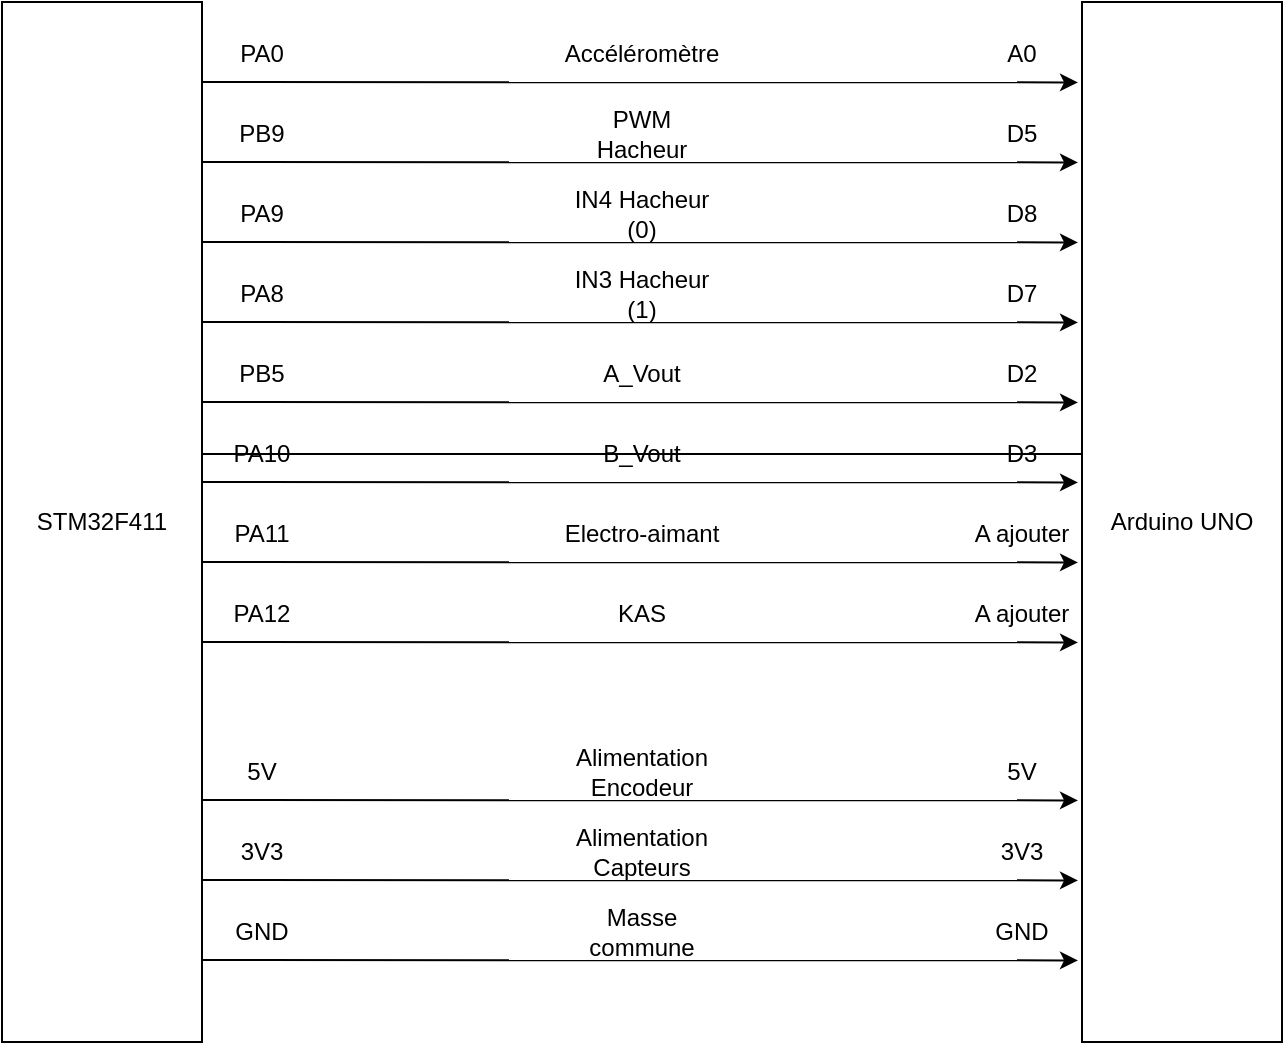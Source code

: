 <mxfile version="15.9.1" type="google"><diagram id="yx6WZ1Qkf9yGwKnbPHjt" name="Page-1"><mxGraphModel dx="1038" dy="547" grid="1" gridSize="10" guides="1" tooltips="1" connect="1" arrows="1" fold="1" page="1" pageScale="1" pageWidth="827" pageHeight="1169" math="0" shadow="0"><root><mxCell id="0"/><mxCell id="1" parent="0"/><mxCell id="Lza1oCB1RMd5ev1B_jLt-2" value="STM32F411" style="rounded=0;whiteSpace=wrap;html=1;" vertex="1" parent="1"><mxGeometry x="80" y="40" width="100" height="520" as="geometry"/></mxCell><mxCell id="Lza1oCB1RMd5ev1B_jLt-3" value="Arduino UNO" style="rounded=0;whiteSpace=wrap;html=1;" vertex="1" parent="1"><mxGeometry x="620" y="40" width="100" height="520" as="geometry"/></mxCell><mxCell id="Lza1oCB1RMd5ev1B_jLt-5" value="" style="endArrow=classic;html=1;rounded=0;entryX=-0.02;entryY=0.165;entryDx=0;entryDy=0;entryPerimeter=0;" edge="1" parent="1"><mxGeometry width="50" height="50" relative="1" as="geometry"><mxPoint x="180" y="80" as="sourcePoint"/><mxPoint x="618" y="80.2" as="targetPoint"/></mxGeometry></mxCell><mxCell id="Lza1oCB1RMd5ev1B_jLt-6" value="PA0" style="text;html=1;strokeColor=none;fillColor=none;align=center;verticalAlign=middle;whiteSpace=wrap;rounded=0;" vertex="1" parent="1"><mxGeometry x="180" y="51" width="60" height="30" as="geometry"/></mxCell><mxCell id="Lza1oCB1RMd5ev1B_jLt-7" value="A0" style="text;html=1;strokeColor=none;fillColor=none;align=center;verticalAlign=middle;whiteSpace=wrap;rounded=0;" vertex="1" parent="1"><mxGeometry x="560" y="51" width="60" height="30" as="geometry"/></mxCell><mxCell id="Lza1oCB1RMd5ev1B_jLt-8" value="" style="endArrow=classic;html=1;rounded=0;entryX=-0.02;entryY=0.165;entryDx=0;entryDy=0;entryPerimeter=0;" edge="1" parent="1"><mxGeometry width="50" height="50" relative="1" as="geometry"><mxPoint x="180" y="120" as="sourcePoint"/><mxPoint x="618" y="120.2" as="targetPoint"/></mxGeometry></mxCell><mxCell id="Lza1oCB1RMd5ev1B_jLt-9" value="PB9" style="text;html=1;strokeColor=none;fillColor=none;align=center;verticalAlign=middle;whiteSpace=wrap;rounded=0;" vertex="1" parent="1"><mxGeometry x="180" y="91" width="60" height="30" as="geometry"/></mxCell><mxCell id="Lza1oCB1RMd5ev1B_jLt-10" value="D5" style="text;html=1;strokeColor=none;fillColor=none;align=center;verticalAlign=middle;whiteSpace=wrap;rounded=0;" vertex="1" parent="1"><mxGeometry x="560" y="91" width="60" height="30" as="geometry"/></mxCell><mxCell id="Lza1oCB1RMd5ev1B_jLt-14" value="" style="endArrow=classic;html=1;rounded=0;entryX=-0.02;entryY=0.165;entryDx=0;entryDy=0;entryPerimeter=0;" edge="1" parent="1"><mxGeometry width="50" height="50" relative="1" as="geometry"><mxPoint x="180" y="160" as="sourcePoint"/><mxPoint x="618" y="160.2" as="targetPoint"/></mxGeometry></mxCell><mxCell id="Lza1oCB1RMd5ev1B_jLt-15" value="PA9" style="text;html=1;strokeColor=none;fillColor=none;align=center;verticalAlign=middle;whiteSpace=wrap;rounded=0;" vertex="1" parent="1"><mxGeometry x="180" y="131" width="60" height="30" as="geometry"/></mxCell><mxCell id="Lza1oCB1RMd5ev1B_jLt-16" value="D8" style="text;html=1;strokeColor=none;fillColor=none;align=center;verticalAlign=middle;whiteSpace=wrap;rounded=0;" vertex="1" parent="1"><mxGeometry x="560" y="131" width="60" height="30" as="geometry"/></mxCell><mxCell id="Lza1oCB1RMd5ev1B_jLt-17" value="" style="endArrow=classic;html=1;rounded=0;entryX=-0.02;entryY=0.165;entryDx=0;entryDy=0;entryPerimeter=0;" edge="1" parent="1"><mxGeometry width="50" height="50" relative="1" as="geometry"><mxPoint x="180" y="200" as="sourcePoint"/><mxPoint x="618" y="200.2" as="targetPoint"/></mxGeometry></mxCell><mxCell id="Lza1oCB1RMd5ev1B_jLt-18" value="PA8" style="text;html=1;strokeColor=none;fillColor=none;align=center;verticalAlign=middle;whiteSpace=wrap;rounded=0;" vertex="1" parent="1"><mxGeometry x="180" y="171" width="60" height="30" as="geometry"/></mxCell><mxCell id="Lza1oCB1RMd5ev1B_jLt-19" value="D7" style="text;html=1;strokeColor=none;fillColor=none;align=center;verticalAlign=middle;whiteSpace=wrap;rounded=0;" vertex="1" parent="1"><mxGeometry x="560" y="171" width="60" height="30" as="geometry"/></mxCell><mxCell id="Lza1oCB1RMd5ev1B_jLt-20" value="" style="endArrow=classic;html=1;rounded=0;entryX=-0.02;entryY=0.165;entryDx=0;entryDy=0;entryPerimeter=0;" edge="1" parent="1"><mxGeometry width="50" height="50" relative="1" as="geometry"><mxPoint x="180" y="240" as="sourcePoint"/><mxPoint x="618" y="240.2" as="targetPoint"/></mxGeometry></mxCell><mxCell id="Lza1oCB1RMd5ev1B_jLt-21" value="PB5" style="text;html=1;strokeColor=none;fillColor=none;align=center;verticalAlign=middle;whiteSpace=wrap;rounded=0;" vertex="1" parent="1"><mxGeometry x="180" y="211" width="60" height="30" as="geometry"/></mxCell><mxCell id="Lza1oCB1RMd5ev1B_jLt-22" value="D2" style="text;html=1;strokeColor=none;fillColor=none;align=center;verticalAlign=middle;whiteSpace=wrap;rounded=0;" vertex="1" parent="1"><mxGeometry x="560" y="211" width="60" height="30" as="geometry"/></mxCell><mxCell id="Lza1oCB1RMd5ev1B_jLt-23" value="" style="endArrow=classic;html=1;rounded=0;entryX=-0.02;entryY=0.165;entryDx=0;entryDy=0;entryPerimeter=0;" edge="1" parent="1"><mxGeometry width="50" height="50" relative="1" as="geometry"><mxPoint x="180" y="280" as="sourcePoint"/><mxPoint x="618" y="280.2" as="targetPoint"/></mxGeometry></mxCell><mxCell id="Lza1oCB1RMd5ev1B_jLt-24" value="PA10" style="text;html=1;strokeColor=none;fillColor=none;align=center;verticalAlign=middle;whiteSpace=wrap;rounded=0;" vertex="1" parent="1"><mxGeometry x="180" y="251" width="60" height="30" as="geometry"/></mxCell><mxCell id="Lza1oCB1RMd5ev1B_jLt-25" value="D3" style="text;html=1;strokeColor=none;fillColor=none;align=center;verticalAlign=middle;whiteSpace=wrap;rounded=0;" vertex="1" parent="1"><mxGeometry x="560" y="251" width="60" height="30" as="geometry"/></mxCell><mxCell id="Lza1oCB1RMd5ev1B_jLt-26" value="" style="endArrow=classic;html=1;rounded=0;entryX=-0.02;entryY=0.165;entryDx=0;entryDy=0;entryPerimeter=0;" edge="1" parent="1"><mxGeometry width="50" height="50" relative="1" as="geometry"><mxPoint x="180" y="320" as="sourcePoint"/><mxPoint x="618" y="320.2" as="targetPoint"/></mxGeometry></mxCell><mxCell id="Lza1oCB1RMd5ev1B_jLt-27" value="PA11" style="text;html=1;strokeColor=none;fillColor=none;align=center;verticalAlign=middle;whiteSpace=wrap;rounded=0;" vertex="1" parent="1"><mxGeometry x="180" y="291" width="60" height="30" as="geometry"/></mxCell><mxCell id="Lza1oCB1RMd5ev1B_jLt-28" value="A ajouter" style="text;html=1;strokeColor=none;fillColor=none;align=center;verticalAlign=middle;whiteSpace=wrap;rounded=0;" vertex="1" parent="1"><mxGeometry x="560" y="291" width="60" height="30" as="geometry"/></mxCell><mxCell id="Lza1oCB1RMd5ev1B_jLt-29" value="" style="endArrow=classic;html=1;rounded=0;entryX=-0.02;entryY=0.165;entryDx=0;entryDy=0;entryPerimeter=0;" edge="1" parent="1"><mxGeometry width="50" height="50" relative="1" as="geometry"><mxPoint x="180" y="360" as="sourcePoint"/><mxPoint x="618" y="360.2" as="targetPoint"/></mxGeometry></mxCell><mxCell id="Lza1oCB1RMd5ev1B_jLt-30" value="PA12" style="text;html=1;strokeColor=none;fillColor=none;align=center;verticalAlign=middle;whiteSpace=wrap;rounded=0;" vertex="1" parent="1"><mxGeometry x="180" y="331" width="60" height="30" as="geometry"/></mxCell><mxCell id="Lza1oCB1RMd5ev1B_jLt-31" value="A ajouter" style="text;html=1;strokeColor=none;fillColor=none;align=center;verticalAlign=middle;whiteSpace=wrap;rounded=0;" vertex="1" parent="1"><mxGeometry x="560" y="331" width="60" height="30" as="geometry"/></mxCell><mxCell id="Lza1oCB1RMd5ev1B_jLt-32" value="" style="endArrow=classic;html=1;rounded=0;entryX=-0.02;entryY=0.165;entryDx=0;entryDy=0;entryPerimeter=0;" edge="1" parent="1"><mxGeometry width="50" height="50" relative="1" as="geometry"><mxPoint x="180" y="439" as="sourcePoint"/><mxPoint x="618" y="439.2" as="targetPoint"/></mxGeometry></mxCell><mxCell id="Lza1oCB1RMd5ev1B_jLt-33" value="5V" style="text;html=1;strokeColor=none;fillColor=none;align=center;verticalAlign=middle;whiteSpace=wrap;rounded=0;" vertex="1" parent="1"><mxGeometry x="180" y="410" width="60" height="30" as="geometry"/></mxCell><mxCell id="Lza1oCB1RMd5ev1B_jLt-34" value="5V" style="text;html=1;strokeColor=none;fillColor=none;align=center;verticalAlign=middle;whiteSpace=wrap;rounded=0;" vertex="1" parent="1"><mxGeometry x="560" y="410" width="60" height="30" as="geometry"/></mxCell><mxCell id="Lza1oCB1RMd5ev1B_jLt-35" value="" style="endArrow=classic;html=1;rounded=0;entryX=-0.02;entryY=0.165;entryDx=0;entryDy=0;entryPerimeter=0;" edge="1" parent="1"><mxGeometry width="50" height="50" relative="1" as="geometry"><mxPoint x="180" y="479" as="sourcePoint"/><mxPoint x="618" y="479.2" as="targetPoint"/></mxGeometry></mxCell><mxCell id="Lza1oCB1RMd5ev1B_jLt-36" value="3V3" style="text;html=1;strokeColor=none;fillColor=none;align=center;verticalAlign=middle;whiteSpace=wrap;rounded=0;" vertex="1" parent="1"><mxGeometry x="180" y="450" width="60" height="30" as="geometry"/></mxCell><mxCell id="Lza1oCB1RMd5ev1B_jLt-37" value="3V3" style="text;html=1;strokeColor=none;fillColor=none;align=center;verticalAlign=middle;whiteSpace=wrap;rounded=0;" vertex="1" parent="1"><mxGeometry x="560" y="450" width="60" height="30" as="geometry"/></mxCell><mxCell id="Lza1oCB1RMd5ev1B_jLt-38" value="Accéléromètre" style="text;html=1;strokeColor=none;fillColor=none;align=center;verticalAlign=middle;whiteSpace=wrap;rounded=0;" vertex="1" parent="1"><mxGeometry x="370" y="51" width="60" height="30" as="geometry"/></mxCell><mxCell id="Lza1oCB1RMd5ev1B_jLt-39" value="PWM Hacheur" style="text;html=1;strokeColor=none;fillColor=none;align=center;verticalAlign=middle;whiteSpace=wrap;rounded=0;" vertex="1" parent="1"><mxGeometry x="370" y="91" width="60" height="30" as="geometry"/></mxCell><mxCell id="Lza1oCB1RMd5ev1B_jLt-40" value="IN4 Hacheur (0)" style="text;html=1;strokeColor=none;fillColor=none;align=center;verticalAlign=middle;whiteSpace=wrap;rounded=0;" vertex="1" parent="1"><mxGeometry x="360" y="131" width="80" height="30" as="geometry"/></mxCell><mxCell id="Lza1oCB1RMd5ev1B_jLt-42" value="A_Vout" style="text;html=1;strokeColor=none;fillColor=none;align=center;verticalAlign=middle;whiteSpace=wrap;rounded=0;" vertex="1" parent="1"><mxGeometry x="370" y="211" width="60" height="30" as="geometry"/></mxCell><mxCell id="Lza1oCB1RMd5ev1B_jLt-43" value="B_Vout" style="text;html=1;strokeColor=none;fillColor=none;align=center;verticalAlign=middle;whiteSpace=wrap;rounded=0;" vertex="1" parent="1"><mxGeometry x="370" y="251" width="60" height="30" as="geometry"/></mxCell><mxCell id="Lza1oCB1RMd5ev1B_jLt-44" value="Electro-aimant" style="text;html=1;strokeColor=none;fillColor=none;align=center;verticalAlign=middle;whiteSpace=wrap;rounded=0;" vertex="1" parent="1"><mxGeometry x="360" y="291" width="80" height="30" as="geometry"/></mxCell><mxCell id="Lza1oCB1RMd5ev1B_jLt-45" value="KAS" style="text;html=1;strokeColor=none;fillColor=none;align=center;verticalAlign=middle;whiteSpace=wrap;rounded=0;" vertex="1" parent="1"><mxGeometry x="370" y="331" width="60" height="30" as="geometry"/></mxCell><mxCell id="Lza1oCB1RMd5ev1B_jLt-46" value="Alimentation Encodeur" style="text;html=1;strokeColor=none;fillColor=none;align=center;verticalAlign=middle;whiteSpace=wrap;rounded=0;" vertex="1" parent="1"><mxGeometry x="370" y="410" width="60" height="30" as="geometry"/></mxCell><mxCell id="Lza1oCB1RMd5ev1B_jLt-47" value="Alimentation Capteurs" style="text;html=1;strokeColor=none;fillColor=none;align=center;verticalAlign=middle;whiteSpace=wrap;rounded=0;" vertex="1" parent="1"><mxGeometry x="370" y="450" width="60" height="30" as="geometry"/></mxCell><mxCell id="Lza1oCB1RMd5ev1B_jLt-49" value="IN3 Hacheur (1)" style="text;html=1;strokeColor=none;fillColor=none;align=center;verticalAlign=middle;whiteSpace=wrap;rounded=0;" vertex="1" parent="1"><mxGeometry x="360" y="171" width="80" height="30" as="geometry"/></mxCell><mxCell id="Lza1oCB1RMd5ev1B_jLt-50" value="" style="endArrow=none;html=1;rounded=0;exitX=0;exitY=0.5;exitDx=0;exitDy=0;entryX=1;entryY=0.5;entryDx=0;entryDy=0;" edge="1" parent="1" source="Lza1oCB1RMd5ev1B_jLt-24" target="Lza1oCB1RMd5ev1B_jLt-25"><mxGeometry width="50" height="50" relative="1" as="geometry"><mxPoint x="390" y="251" as="sourcePoint"/><mxPoint x="440" y="201" as="targetPoint"/></mxGeometry></mxCell><mxCell id="Lza1oCB1RMd5ev1B_jLt-52" value="" style="endArrow=classic;html=1;rounded=0;entryX=-0.02;entryY=0.165;entryDx=0;entryDy=0;entryPerimeter=0;" edge="1" parent="1"><mxGeometry width="50" height="50" relative="1" as="geometry"><mxPoint x="180" y="519" as="sourcePoint"/><mxPoint x="618" y="519.2" as="targetPoint"/></mxGeometry></mxCell><mxCell id="Lza1oCB1RMd5ev1B_jLt-53" value="GND" style="text;html=1;strokeColor=none;fillColor=none;align=center;verticalAlign=middle;whiteSpace=wrap;rounded=0;" vertex="1" parent="1"><mxGeometry x="180" y="490" width="60" height="30" as="geometry"/></mxCell><mxCell id="Lza1oCB1RMd5ev1B_jLt-54" value="GND" style="text;html=1;strokeColor=none;fillColor=none;align=center;verticalAlign=middle;whiteSpace=wrap;rounded=0;" vertex="1" parent="1"><mxGeometry x="560" y="490" width="60" height="30" as="geometry"/></mxCell><mxCell id="Lza1oCB1RMd5ev1B_jLt-55" value="Masse commune" style="text;html=1;strokeColor=none;fillColor=none;align=center;verticalAlign=middle;whiteSpace=wrap;rounded=0;" vertex="1" parent="1"><mxGeometry x="370" y="490" width="60" height="30" as="geometry"/></mxCell></root></mxGraphModel></diagram></mxfile>